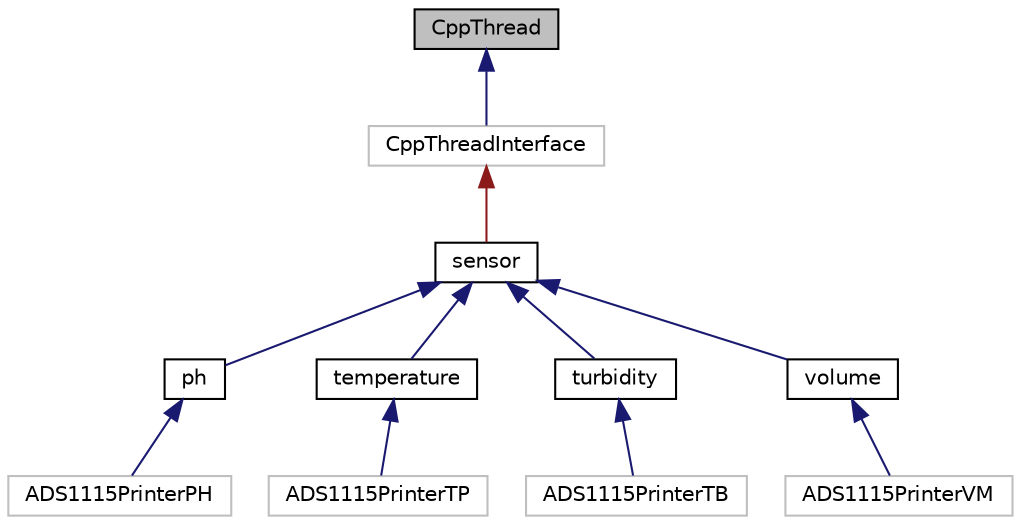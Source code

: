 digraph "CppThread"
{
 // LATEX_PDF_SIZE
  edge [fontname="Helvetica",fontsize="10",labelfontname="Helvetica",labelfontsize="10"];
  node [fontname="Helvetica",fontsize="10",shape=record];
  Node1 [label="CppThread",height=0.2,width=0.4,color="black", fillcolor="grey75", style="filled", fontcolor="black",tooltip="GNU GENERAL PUBLIC LICENSE Version 3, 29 June 2007."];
  Node1 -> Node2 [dir="back",color="midnightblue",fontsize="10",style="solid",fontname="Helvetica"];
  Node2 [label="CppThreadInterface",height=0.2,width=0.4,color="grey75", fillcolor="white", style="filled",URL="$class_cpp_thread_interface.html",tooltip=" "];
  Node2 -> Node3 [dir="back",color="firebrick4",fontsize="10",style="solid",fontname="Helvetica"];
  Node3 [label="sensor",height=0.2,width=0.4,color="black", fillcolor="white", style="filled",URL="$classsensor.html",tooltip="Parent sensor class."];
  Node3 -> Node4 [dir="back",color="midnightblue",fontsize="10",style="solid",fontname="Helvetica"];
  Node4 [label="ph",height=0.2,width=0.4,color="black", fillcolor="white", style="filled",URL="$classph.html",tooltip="pH sensor class"];
  Node4 -> Node5 [dir="back",color="midnightblue",fontsize="10",style="solid",fontname="Helvetica"];
  Node5 [label="ADS1115PrinterPH",height=0.2,width=0.4,color="grey75", fillcolor="white", style="filled",URL="$class_a_d_s1115_printer_p_h.html",tooltip=" "];
  Node3 -> Node6 [dir="back",color="midnightblue",fontsize="10",style="solid",fontname="Helvetica"];
  Node6 [label="temperature",height=0.2,width=0.4,color="black", fillcolor="white", style="filled",URL="$classtemperature.html",tooltip="Temperature sensor class."];
  Node6 -> Node7 [dir="back",color="midnightblue",fontsize="10",style="solid",fontname="Helvetica"];
  Node7 [label="ADS1115PrinterTP",height=0.2,width=0.4,color="grey75", fillcolor="white", style="filled",URL="$class_a_d_s1115_printer_t_p.html",tooltip=" "];
  Node3 -> Node8 [dir="back",color="midnightblue",fontsize="10",style="solid",fontname="Helvetica"];
  Node8 [label="turbidity",height=0.2,width=0.4,color="black", fillcolor="white", style="filled",URL="$classturbidity.html",tooltip="Turbidity sensor class."];
  Node8 -> Node9 [dir="back",color="midnightblue",fontsize="10",style="solid",fontname="Helvetica"];
  Node9 [label="ADS1115PrinterTB",height=0.2,width=0.4,color="grey75", fillcolor="white", style="filled",URL="$class_a_d_s1115_printer_t_b.html",tooltip=" "];
  Node3 -> Node10 [dir="back",color="midnightblue",fontsize="10",style="solid",fontname="Helvetica"];
  Node10 [label="volume",height=0.2,width=0.4,color="black", fillcolor="white", style="filled",URL="$classvolume.html",tooltip="Volume sensor class."];
  Node10 -> Node11 [dir="back",color="midnightblue",fontsize="10",style="solid",fontname="Helvetica"];
  Node11 [label="ADS1115PrinterVM",height=0.2,width=0.4,color="grey75", fillcolor="white", style="filled",URL="$class_a_d_s1115_printer_v_m.html",tooltip=" "];
}
